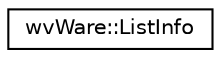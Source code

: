 digraph "类继承关系图"
{
  edge [fontname="Helvetica",fontsize="10",labelfontname="Helvetica",labelfontsize="10"];
  node [fontname="Helvetica",fontsize="10",shape=record];
  rankdir="LR";
  Node0 [label="wvWare::ListInfo",height=0.2,width=0.4,color="black", fillcolor="white", style="filled",URL="$classwv_ware_1_1_list_info.html"];
}
